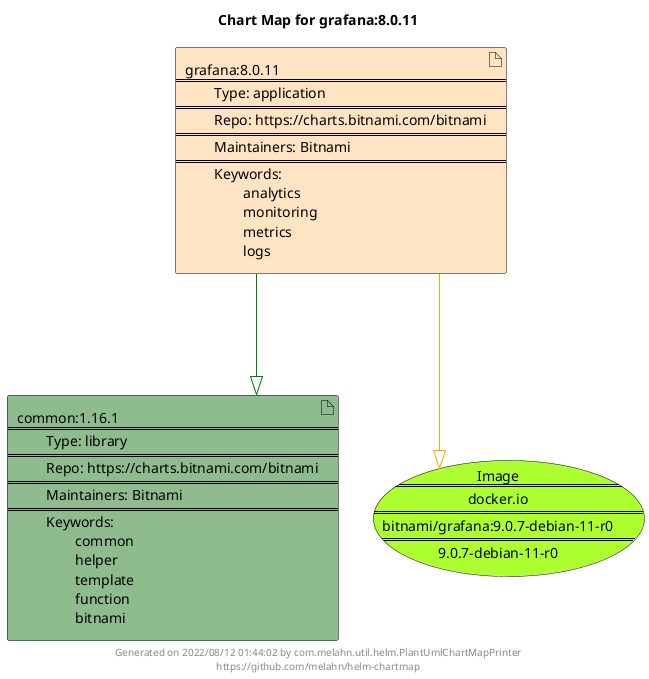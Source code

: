 @startuml
skinparam linetype ortho
skinparam backgroundColor white
skinparam usecaseBorderColor black
skinparam usecaseArrowColor LightSlateGray
skinparam artifactBorderColor black
skinparam artifactArrowColor LightSlateGray

title Chart Map for grafana:8.0.11

'There are 2 referenced Helm Charts
artifact "common:1.16.1\n====\n\tType: library\n====\n\tRepo: https://charts.bitnami.com/bitnami\n====\n\tMaintainers: Bitnami\n====\n\tKeywords: \n\t\tcommon\n\t\thelper\n\t\ttemplate\n\t\tfunction\n\t\tbitnami" as common_1_16_1 #DarkSeaGreen
artifact "grafana:8.0.11\n====\n\tType: application\n====\n\tRepo: https://charts.bitnami.com/bitnami\n====\n\tMaintainers: Bitnami\n====\n\tKeywords: \n\t\tanalytics\n\t\tmonitoring\n\t\tmetrics\n\t\tlogs" as grafana_8_0_11 #Bisque

'There is one referenced Docker Image
usecase "Image\n====\ndocker.io\n====\nbitnami/grafana:9.0.7-debian-11-r0\n====\n9.0.7-debian-11-r0" as docker_io_bitnami_grafana_9_0_7_debian_11_r0 #GreenYellow

'Chart Dependencies
grafana_8_0_11--[#green]-|>common_1_16_1
grafana_8_0_11--[#orange]-|>docker_io_bitnami_grafana_9_0_7_debian_11_r0

center footer Generated on 2022/08/12 01:44:02 by com.melahn.util.helm.PlantUmlChartMapPrinter\nhttps://github.com/melahn/helm-chartmap
@enduml
